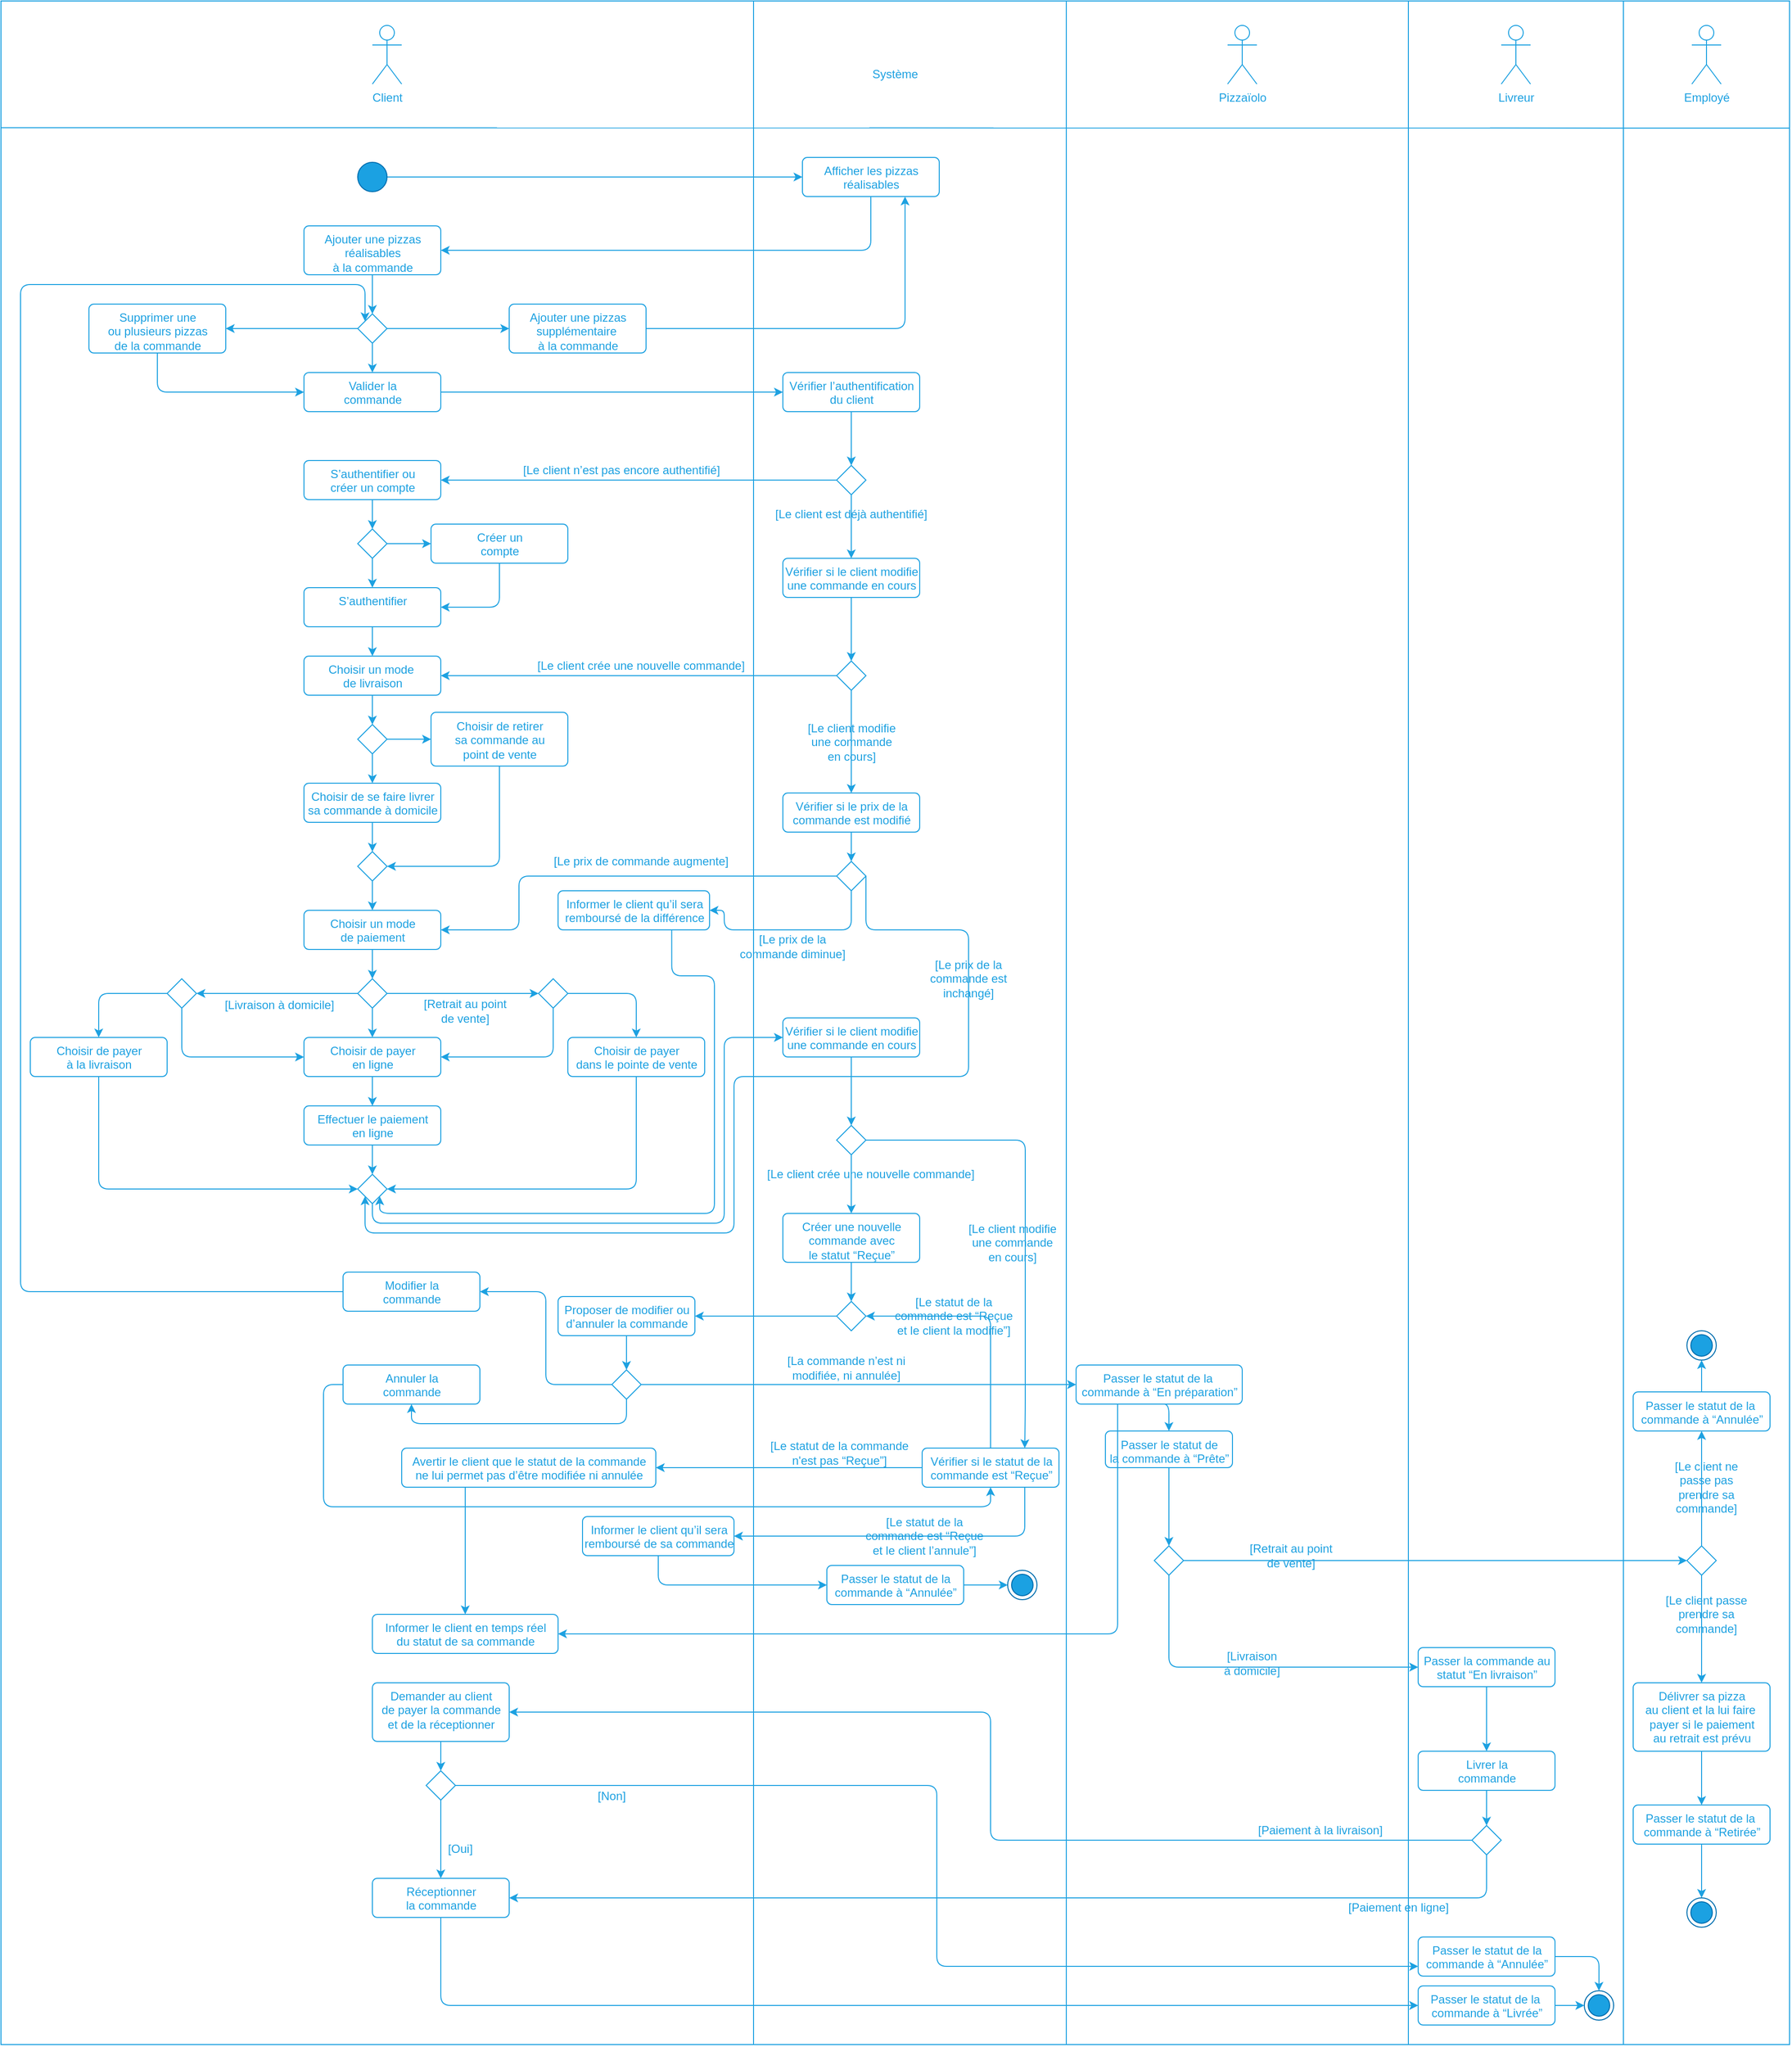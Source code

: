 <mxfile>
    <diagram id="ZDwU52DMAoR-JBrt6ogk" name="Page-1">
        <mxGraphModel dx="1755" dy="576" grid="1" gridSize="10" guides="1" tooltips="1" connect="1" arrows="1" fold="1" page="1" pageScale="1" pageWidth="827" pageHeight="1169" math="0" shadow="0">
            <root>
                <mxCell id="0"/>
                <mxCell id="99" value="Application" style="" parent="0"/>
                <mxCell id="344" value="" style="rounded=0;whiteSpace=wrap;html=1;fillColor=none;strokeColor=#1DA1E1;" parent="99" vertex="1">
                    <mxGeometry x="-250" y="30" width="1830" height="2090" as="geometry"/>
                </mxCell>
                <mxCell id="138" style="edgeStyle=orthogonalEdgeStyle;rounded=0;orthogonalLoop=1;jettySize=auto;html=1;exitX=1;exitY=0.5;exitDx=0;exitDy=0;entryX=0;entryY=0.5;entryDx=0;entryDy=0;strokeColor=#1DA1E1;" parent="99" source="100" target="102" edge="1">
                    <mxGeometry relative="1" as="geometry"/>
                </mxCell>
                <mxCell id="100" value="" style="ellipse;fillColor=#1ba1e2;strokeColor=#006EAF;fontColor=#ffffff;" parent="99" vertex="1">
                    <mxGeometry x="115" y="195" width="30" height="30" as="geometry"/>
                </mxCell>
                <mxCell id="137" style="edgeStyle=orthogonalEdgeStyle;rounded=1;orthogonalLoop=1;jettySize=auto;html=1;exitX=0.5;exitY=1;exitDx=0;exitDy=0;entryX=1;entryY=0.5;entryDx=0;entryDy=0;strokeColor=#1DA1E1;" parent="99" source="102" target="109" edge="1">
                    <mxGeometry relative="1" as="geometry"/>
                </mxCell>
                <mxCell id="102" value="&lt;font color=&quot;#1da1e1&quot;&gt;Afficher les pizzas &lt;br&gt;réalisables&lt;/font&gt;" style="html=1;align=center;verticalAlign=top;rounded=1;absoluteArcSize=1;arcSize=10;dashed=0;strokeColor=#1DA1E1;fillColor=none;" parent="99" vertex="1">
                    <mxGeometry x="570" y="190" width="140" height="40" as="geometry"/>
                </mxCell>
                <mxCell id="103" value="&lt;font color=&quot;#1da1e1&quot;&gt;Client&lt;/font&gt;" style="shape=umlActor;verticalLabelPosition=bottom;verticalAlign=top;html=1;strokeColor=#1DA1E1;fillColor=none;" parent="99" vertex="1">
                    <mxGeometry x="130" y="55" width="30" height="60" as="geometry"/>
                </mxCell>
                <mxCell id="104" value="" style="endArrow=none;html=1;strokeColor=#1DA1E1;" parent="99" edge="1">
                    <mxGeometry width="50" height="50" relative="1" as="geometry">
                        <mxPoint x="520" y="2120" as="sourcePoint"/>
                        <mxPoint x="520" y="30" as="targetPoint"/>
                    </mxGeometry>
                </mxCell>
                <mxCell id="107" value="&lt;font color=&quot;#1da1e1&quot;&gt;Système&lt;/font&gt;" style="text;html=1;strokeColor=none;fillColor=none;align=center;verticalAlign=middle;whiteSpace=wrap;rounded=0;" parent="99" vertex="1">
                    <mxGeometry x="620" y="95" width="90" height="20" as="geometry"/>
                </mxCell>
                <mxCell id="139" style="edgeStyle=orthogonalEdgeStyle;rounded=0;orthogonalLoop=1;jettySize=auto;html=1;exitX=0.5;exitY=1;exitDx=0;exitDy=0;entryX=0.5;entryY=0;entryDx=0;entryDy=0;strokeColor=#1DA1E1;" parent="99" source="109" target="142" edge="1">
                    <mxGeometry relative="1" as="geometry"/>
                </mxCell>
                <mxCell id="109" value="&lt;font color=&quot;#1da1e1&quot;&gt;Ajouter une pizzas &lt;br&gt;réalisables &lt;br&gt;à la commande&lt;/font&gt;" style="html=1;align=center;verticalAlign=top;rounded=1;absoluteArcSize=1;arcSize=10;dashed=0;strokeColor=#1DA1E1;fillColor=none;" parent="99" vertex="1">
                    <mxGeometry x="60" y="260" width="140" height="50" as="geometry"/>
                </mxCell>
                <mxCell id="225" style="edgeStyle=orthogonalEdgeStyle;rounded=1;orthogonalLoop=1;jettySize=auto;html=1;exitX=1;exitY=0.5;exitDx=0;exitDy=0;entryX=0;entryY=0.5;entryDx=0;entryDy=0;strokeColor=#1DA1E1;" parent="99" source="111" target="222" edge="1">
                    <mxGeometry relative="1" as="geometry"/>
                </mxCell>
                <mxCell id="111" value="&lt;font color=&quot;#1da1e1&quot;&gt;Valider la &lt;br&gt;commande&lt;/font&gt;" style="html=1;align=center;verticalAlign=top;rounded=1;absoluteArcSize=1;arcSize=10;dashed=0;strokeColor=#1DA1E1;fillColor=none;" parent="99" vertex="1">
                    <mxGeometry x="60" y="410" width="140" height="40" as="geometry"/>
                </mxCell>
                <mxCell id="153" style="edgeStyle=orthogonalEdgeStyle;rounded=0;orthogonalLoop=1;jettySize=auto;html=1;exitX=0.5;exitY=1;exitDx=0;exitDy=0;entryX=0.5;entryY=0;entryDx=0;entryDy=0;strokeColor=#1DA1E1;" parent="99" source="112" target="141" edge="1">
                    <mxGeometry relative="1" as="geometry"/>
                </mxCell>
                <mxCell id="112" value="&lt;font color=&quot;#1da1e1&quot;&gt;S’authentifier ou &lt;br&gt;créer un compte&lt;/font&gt;" style="html=1;align=center;verticalAlign=top;rounded=1;absoluteArcSize=1;arcSize=10;dashed=0;strokeColor=#1DA1E1;fillColor=none;" parent="99" vertex="1">
                    <mxGeometry x="60" y="500" width="140" height="40" as="geometry"/>
                </mxCell>
                <mxCell id="158" style="edgeStyle=orthogonalEdgeStyle;rounded=1;orthogonalLoop=1;jettySize=auto;html=1;exitX=0.5;exitY=1;exitDx=0;exitDy=0;entryX=0.5;entryY=0;entryDx=0;entryDy=0;strokeColor=#1DA1E1;" parent="99" source="113" target="114" edge="1">
                    <mxGeometry relative="1" as="geometry"/>
                </mxCell>
                <mxCell id="113" value="&lt;font color=&quot;#1da1e1&quot;&gt;S’authentifier&lt;/font&gt;" style="html=1;align=center;verticalAlign=top;rounded=1;absoluteArcSize=1;arcSize=10;dashed=0;strokeColor=#1DA1E1;fillColor=none;" parent="99" vertex="1">
                    <mxGeometry x="60" y="630" width="140" height="40" as="geometry"/>
                </mxCell>
                <mxCell id="160" style="edgeStyle=orthogonalEdgeStyle;rounded=1;orthogonalLoop=1;jettySize=auto;html=1;exitX=0.5;exitY=1;exitDx=0;exitDy=0;entryX=0.5;entryY=0;entryDx=0;entryDy=0;strokeColor=#1DA1E1;" parent="99" source="114" target="159" edge="1">
                    <mxGeometry relative="1" as="geometry"/>
                </mxCell>
                <mxCell id="114" value="&lt;font color=&quot;#1da1e1&quot;&gt;Choisir un mode&amp;nbsp;&lt;br&gt;de livraison&lt;/font&gt;" style="html=1;align=center;verticalAlign=top;rounded=1;absoluteArcSize=1;arcSize=10;dashed=0;strokeColor=#1DA1E1;fillColor=none;" parent="99" vertex="1">
                    <mxGeometry x="60" y="700" width="140" height="40" as="geometry"/>
                </mxCell>
                <mxCell id="165" style="edgeStyle=orthogonalEdgeStyle;rounded=1;orthogonalLoop=1;jettySize=auto;html=1;exitX=0.5;exitY=1;exitDx=0;exitDy=0;entryX=0.5;entryY=0;entryDx=0;entryDy=0;strokeColor=#1DA1E1;" parent="99" source="115" target="164" edge="1">
                    <mxGeometry relative="1" as="geometry"/>
                </mxCell>
                <mxCell id="115" value="&lt;font color=&quot;#1da1e1&quot;&gt;Choisir de se faire livrer &lt;br&gt;sa commande à domicile&lt;/font&gt;" style="html=1;align=center;verticalAlign=top;rounded=1;absoluteArcSize=1;arcSize=10;dashed=0;strokeColor=#1DA1E1;fillColor=none;" parent="99" vertex="1">
                    <mxGeometry x="60" y="830" width="140" height="40" as="geometry"/>
                </mxCell>
                <mxCell id="172" style="edgeStyle=orthogonalEdgeStyle;rounded=1;orthogonalLoop=1;jettySize=auto;html=1;exitX=0.5;exitY=1;exitDx=0;exitDy=0;entryX=0.5;entryY=0;entryDx=0;entryDy=0;strokeColor=#1DA1E1;" parent="99" source="116" target="171" edge="1">
                    <mxGeometry relative="1" as="geometry"/>
                </mxCell>
                <mxCell id="116" value="&lt;font color=&quot;#1da1e1&quot;&gt;Choisir un mode &lt;br&gt;de paiement&lt;/font&gt;" style="html=1;align=center;verticalAlign=top;rounded=1;absoluteArcSize=1;arcSize=10;dashed=0;strokeColor=#1DA1E1;fillColor=none;" parent="99" vertex="1">
                    <mxGeometry x="60" y="960" width="140" height="40" as="geometry"/>
                </mxCell>
                <mxCell id="168" style="edgeStyle=orthogonalEdgeStyle;rounded=1;orthogonalLoop=1;jettySize=auto;html=1;exitX=0.5;exitY=1;exitDx=0;exitDy=0;entryX=0.5;entryY=0;entryDx=0;entryDy=0;strokeColor=#1DA1E1;" parent="99" source="117" target="118" edge="1">
                    <mxGeometry relative="1" as="geometry"/>
                </mxCell>
                <mxCell id="117" value="&lt;font color=&quot;#1da1e1&quot;&gt;Choisir de payer&lt;br&gt;en ligne&lt;/font&gt;" style="html=1;align=center;verticalAlign=top;rounded=1;absoluteArcSize=1;arcSize=10;dashed=0;strokeColor=#1DA1E1;fillColor=none;" parent="99" vertex="1">
                    <mxGeometry x="60" y="1090" width="140" height="40" as="geometry"/>
                </mxCell>
                <mxCell id="176" style="edgeStyle=orthogonalEdgeStyle;rounded=1;orthogonalLoop=1;jettySize=auto;html=1;exitX=0.5;exitY=1;exitDx=0;exitDy=0;entryX=0.5;entryY=0;entryDx=0;entryDy=0;strokeColor=#1DA1E1;" parent="99" source="118" target="173" edge="1">
                    <mxGeometry relative="1" as="geometry"/>
                </mxCell>
                <mxCell id="118" value="&lt;font color=&quot;#1da1e1&quot;&gt;Effectuer le paiement&lt;br&gt;en ligne&lt;br&gt;&lt;/font&gt;" style="html=1;align=center;verticalAlign=top;rounded=1;absoluteArcSize=1;arcSize=10;dashed=0;strokeColor=#1DA1E1;fillColor=none;" parent="99" vertex="1">
                    <mxGeometry x="60" y="1160" width="140" height="40" as="geometry"/>
                </mxCell>
                <mxCell id="121" value="" style="endArrow=none;html=1;strokeColor=#1DA1E1;exitX=0;exitY=0.062;exitDx=0;exitDy=0;exitPerimeter=0;" parent="99" source="344" edge="1">
                    <mxGeometry width="50" height="50" relative="1" as="geometry">
                        <mxPoint x="10" y="160" as="sourcePoint"/>
                        <mxPoint x="1580" y="160" as="targetPoint"/>
                    </mxGeometry>
                </mxCell>
                <mxCell id="122" value="" style="endArrow=none;html=1;strokeColor=#1DA1E1;" parent="99" edge="1">
                    <mxGeometry width="50" height="50" relative="1" as="geometry">
                        <mxPoint x="840" y="2120" as="sourcePoint"/>
                        <mxPoint x="840" y="30" as="targetPoint"/>
                    </mxGeometry>
                </mxCell>
                <mxCell id="123" value="&lt;font color=&quot;#1da1e1&quot;&gt;Pizzaïolo&lt;/font&gt;" style="shape=umlActor;verticalLabelPosition=bottom;verticalAlign=top;html=1;strokeColor=#1DA1E1;fillColor=none;" parent="99" vertex="1">
                    <mxGeometry x="1005" y="55" width="30" height="60" as="geometry"/>
                </mxCell>
                <mxCell id="124" value="" style="endArrow=none;html=1;strokeColor=#1DA1E1;" parent="99" edge="1">
                    <mxGeometry width="50" height="50" relative="1" as="geometry">
                        <mxPoint x="1190" y="2120" as="sourcePoint"/>
                        <mxPoint x="1190" y="30" as="targetPoint"/>
                    </mxGeometry>
                </mxCell>
                <mxCell id="125" value="&lt;font color=&quot;#1da1e1&quot;&gt;Livreur&lt;/font&gt;" style="shape=umlActor;verticalLabelPosition=bottom;verticalAlign=top;html=1;strokeColor=#1DA1E1;fillColor=none;" parent="99" vertex="1">
                    <mxGeometry x="1285" y="55" width="30" height="60" as="geometry"/>
                </mxCell>
                <mxCell id="243" style="edgeStyle=orthogonalEdgeStyle;rounded=1;orthogonalLoop=1;jettySize=auto;html=1;exitX=0.5;exitY=1;exitDx=0;exitDy=0;entryX=0;entryY=0.5;entryDx=0;entryDy=0;strokeColor=#1DA1E1;" parent="99" source="250" target="132" edge="1">
                    <mxGeometry relative="1" as="geometry">
                        <mxPoint x="935" y="1744" as="targetPoint"/>
                    </mxGeometry>
                </mxCell>
                <mxCell id="313" style="edgeStyle=orthogonalEdgeStyle;rounded=1;orthogonalLoop=1;jettySize=auto;html=1;exitX=0.25;exitY=1;exitDx=0;exitDy=0;strokeColor=#1DA1E1;" parent="99" source="130" target="311" edge="1">
                    <mxGeometry relative="1" as="geometry">
                        <Array as="points">
                            <mxPoint x="893" y="1700"/>
                        </Array>
                    </mxGeometry>
                </mxCell>
                <mxCell id="130" value="&lt;span style=&quot;color: rgb(29 , 161 , 225)&quot;&gt;Passer le statut de la&amp;nbsp;&lt;/span&gt;&lt;br style=&quot;color: rgb(29 , 161 , 225)&quot;&gt;&lt;span style=&quot;color: rgb(29 , 161 , 225)&quot;&gt;commande à&lt;/span&gt;&lt;font color=&quot;#1da1e1&quot;&gt;&amp;nbsp;“En préparation”&lt;br&gt;&lt;/font&gt;" style="html=1;align=center;verticalAlign=top;rounded=1;absoluteArcSize=1;arcSize=10;dashed=0;strokeColor=#1DA1E1;fillColor=none;" parent="99" vertex="1">
                    <mxGeometry x="850" y="1425" width="170" height="40" as="geometry"/>
                </mxCell>
                <mxCell id="245" style="edgeStyle=orthogonalEdgeStyle;rounded=1;orthogonalLoop=1;jettySize=auto;html=1;exitX=0.5;exitY=1;exitDx=0;exitDy=0;entryX=0.5;entryY=0;entryDx=0;entryDy=0;strokeColor=#1DA1E1;" parent="99" source="132" target="133" edge="1">
                    <mxGeometry relative="1" as="geometry"/>
                </mxCell>
                <mxCell id="132" value="&lt;font color=&quot;#1da1e1&quot;&gt;Passer la commande au &lt;br&gt;statut “En livraison”&lt;br&gt;&lt;/font&gt;" style="html=1;align=center;verticalAlign=top;rounded=1;absoluteArcSize=1;arcSize=10;dashed=0;strokeColor=#1DA1E1;fillColor=none;" parent="99" vertex="1">
                    <mxGeometry x="1200" y="1714" width="140" height="40" as="geometry"/>
                </mxCell>
                <mxCell id="133" value="&lt;font color=&quot;#1da1e1&quot;&gt;Livrer la &lt;br&gt;commande&lt;br&gt;&lt;/font&gt;" style="html=1;align=center;verticalAlign=top;rounded=1;absoluteArcSize=1;arcSize=10;dashed=0;strokeColor=#1DA1E1;fillColor=none;" parent="99" vertex="1">
                    <mxGeometry x="1200" y="1820" width="140" height="40" as="geometry"/>
                </mxCell>
                <mxCell id="335" style="edgeStyle=orthogonalEdgeStyle;rounded=1;orthogonalLoop=1;jettySize=auto;html=1;exitX=1;exitY=0.5;exitDx=0;exitDy=0;strokeColor=#1DA1E1;entryX=0;entryY=0.5;entryDx=0;entryDy=0;" parent="99" source="134" target="333" edge="1">
                    <mxGeometry relative="1" as="geometry"/>
                </mxCell>
                <mxCell id="134" value="&lt;span style=&quot;color: rgb(29 , 161 , 225)&quot;&gt;Passer le statut de la&amp;nbsp;&lt;/span&gt;&lt;br style=&quot;color: rgb(29 , 161 , 225)&quot;&gt;&lt;span style=&quot;color: rgb(29 , 161 , 225)&quot;&gt;commande à&amp;nbsp;&lt;/span&gt;&lt;font color=&quot;#1da1e1&quot;&gt;“Livrée”&lt;br&gt;&lt;/font&gt;" style="html=1;align=center;verticalAlign=top;rounded=1;absoluteArcSize=1;arcSize=10;dashed=0;strokeColor=#1DA1E1;fillColor=none;" parent="99" vertex="1">
                    <mxGeometry x="1200" y="2060" width="140" height="40" as="geometry"/>
                </mxCell>
                <mxCell id="201" style="edgeStyle=orthogonalEdgeStyle;rounded=1;orthogonalLoop=1;jettySize=auto;html=1;exitX=0.5;exitY=1;exitDx=0;exitDy=0;entryX=0.5;entryY=0;entryDx=0;entryDy=0;strokeColor=#1DA1E1;" parent="99" source="135" target="200" edge="1">
                    <mxGeometry relative="1" as="geometry"/>
                </mxCell>
                <mxCell id="135" value="&lt;span style=&quot;color: rgb(29 , 161 , 225)&quot;&gt;Créer une nouvelle &lt;br&gt;commande&amp;nbsp;&lt;/span&gt;&lt;span style=&quot;color: rgb(29 , 161 , 225)&quot;&gt;avec &lt;br&gt;le statut “Reçue”&lt;/span&gt;&lt;font color=&quot;#1da1e1&quot;&gt;&lt;br&gt;&lt;/font&gt;" style="html=1;align=center;verticalAlign=top;rounded=1;absoluteArcSize=1;arcSize=10;dashed=0;strokeColor=#1DA1E1;fillColor=none;" parent="99" vertex="1">
                    <mxGeometry x="550" y="1270" width="140" height="50" as="geometry"/>
                </mxCell>
                <mxCell id="154" style="edgeStyle=orthogonalEdgeStyle;rounded=0;orthogonalLoop=1;jettySize=auto;html=1;exitX=0.5;exitY=1;exitDx=0;exitDy=0;entryX=0.5;entryY=0;entryDx=0;entryDy=0;strokeColor=#1DA1E1;" parent="99" source="141" target="113" edge="1">
                    <mxGeometry relative="1" as="geometry"/>
                </mxCell>
                <mxCell id="155" style="edgeStyle=orthogonalEdgeStyle;rounded=0;orthogonalLoop=1;jettySize=auto;html=1;exitX=1;exitY=0.5;exitDx=0;exitDy=0;strokeColor=#1DA1E1;entryX=0;entryY=0.5;entryDx=0;entryDy=0;" parent="99" source="141" target="156" edge="1">
                    <mxGeometry relative="1" as="geometry">
                        <mxPoint x="180" y="585" as="targetPoint"/>
                    </mxGeometry>
                </mxCell>
                <mxCell id="141" value="" style="rhombus;strokeColor=#1DA1E1;fillColor=none;" parent="99" vertex="1">
                    <mxGeometry x="115" y="570" width="30" height="30" as="geometry"/>
                </mxCell>
                <mxCell id="144" style="edgeStyle=orthogonalEdgeStyle;rounded=0;orthogonalLoop=1;jettySize=auto;html=1;exitX=0.5;exitY=1;exitDx=0;exitDy=0;entryX=0.5;entryY=0;entryDx=0;entryDy=0;strokeColor=#1DA1E1;" parent="99" source="142" target="111" edge="1">
                    <mxGeometry relative="1" as="geometry"/>
                </mxCell>
                <mxCell id="145" style="edgeStyle=orthogonalEdgeStyle;rounded=1;orthogonalLoop=1;jettySize=auto;html=1;exitX=1;exitY=0.5;exitDx=0;exitDy=0;entryX=0.75;entryY=1;entryDx=0;entryDy=0;strokeColor=#1DA1E1;" parent="99" source="151" target="102" edge="1">
                    <mxGeometry relative="1" as="geometry"/>
                </mxCell>
                <mxCell id="219" style="edgeStyle=orthogonalEdgeStyle;rounded=1;orthogonalLoop=1;jettySize=auto;html=1;exitX=0;exitY=0.5;exitDx=0;exitDy=0;entryX=1;entryY=0.5;entryDx=0;entryDy=0;strokeColor=#1DA1E1;" parent="99" source="142" target="218" edge="1">
                    <mxGeometry relative="1" as="geometry"/>
                </mxCell>
                <mxCell id="142" value="" style="rhombus;strokeColor=#1DA1E1;fillColor=none;" parent="99" vertex="1">
                    <mxGeometry x="115" y="350" width="30" height="30" as="geometry"/>
                </mxCell>
                <mxCell id="151" value="&lt;font color=&quot;#1da1e1&quot;&gt;Ajouter une pizzas &lt;br&gt;supplémentaire&amp;nbsp;&lt;br&gt;à la commande&lt;/font&gt;" style="html=1;align=center;verticalAlign=top;rounded=1;absoluteArcSize=1;arcSize=10;dashed=0;strokeColor=#1DA1E1;fillColor=none;" parent="99" vertex="1">
                    <mxGeometry x="270" y="340" width="140" height="50" as="geometry"/>
                </mxCell>
                <mxCell id="152" style="edgeStyle=orthogonalEdgeStyle;rounded=0;orthogonalLoop=1;jettySize=auto;html=1;exitX=1;exitY=0.5;exitDx=0;exitDy=0;entryX=0;entryY=0.5;entryDx=0;entryDy=0;strokeColor=#1DA1E1;" parent="99" source="142" target="151" edge="1">
                    <mxGeometry relative="1" as="geometry">
                        <mxPoint x="145" y="365" as="sourcePoint"/>
                        <mxPoint x="465" y="230" as="targetPoint"/>
                    </mxGeometry>
                </mxCell>
                <mxCell id="157" style="edgeStyle=orthogonalEdgeStyle;rounded=1;orthogonalLoop=1;jettySize=auto;html=1;exitX=0.5;exitY=1;exitDx=0;exitDy=0;entryX=1;entryY=0.5;entryDx=0;entryDy=0;strokeColor=#1DA1E1;" parent="99" source="156" target="113" edge="1">
                    <mxGeometry relative="1" as="geometry"/>
                </mxCell>
                <mxCell id="156" value="&lt;font color=&quot;#1da1e1&quot;&gt;Créer un &lt;br&gt;compte&lt;/font&gt;" style="html=1;align=center;verticalAlign=top;rounded=1;absoluteArcSize=1;arcSize=10;dashed=0;strokeColor=#1DA1E1;fillColor=none;" parent="99" vertex="1">
                    <mxGeometry x="190" y="565" width="140" height="40" as="geometry"/>
                </mxCell>
                <mxCell id="161" style="edgeStyle=orthogonalEdgeStyle;rounded=1;orthogonalLoop=1;jettySize=auto;html=1;exitX=0.5;exitY=1;exitDx=0;exitDy=0;entryX=0.5;entryY=0;entryDx=0;entryDy=0;strokeColor=#1DA1E1;" parent="99" source="159" target="115" edge="1">
                    <mxGeometry relative="1" as="geometry"/>
                </mxCell>
                <mxCell id="163" style="edgeStyle=orthogonalEdgeStyle;rounded=1;orthogonalLoop=1;jettySize=auto;html=1;exitX=1;exitY=0.5;exitDx=0;exitDy=0;entryX=0;entryY=0.5;entryDx=0;entryDy=0;strokeColor=#1DA1E1;" parent="99" source="159" target="162" edge="1">
                    <mxGeometry relative="1" as="geometry"/>
                </mxCell>
                <mxCell id="159" value="" style="rhombus;strokeColor=#1DA1E1;fillColor=none;" parent="99" vertex="1">
                    <mxGeometry x="115" y="770" width="30" height="30" as="geometry"/>
                </mxCell>
                <mxCell id="166" style="edgeStyle=orthogonalEdgeStyle;rounded=1;orthogonalLoop=1;jettySize=auto;html=1;exitX=0.5;exitY=1;exitDx=0;exitDy=0;entryX=1;entryY=0.5;entryDx=0;entryDy=0;strokeColor=#1DA1E1;" parent="99" source="162" target="164" edge="1">
                    <mxGeometry relative="1" as="geometry"/>
                </mxCell>
                <mxCell id="162" value="&lt;font color=&quot;#1da1e1&quot;&gt;Choisir de retirer &lt;br&gt;sa commande au &lt;br&gt;point de vente&lt;/font&gt;" style="html=1;align=center;verticalAlign=top;rounded=1;absoluteArcSize=1;arcSize=10;dashed=0;strokeColor=#1DA1E1;fillColor=none;" parent="99" vertex="1">
                    <mxGeometry x="190" y="757.5" width="140" height="55" as="geometry"/>
                </mxCell>
                <mxCell id="167" style="edgeStyle=orthogonalEdgeStyle;rounded=1;orthogonalLoop=1;jettySize=auto;html=1;exitX=0.5;exitY=1;exitDx=0;exitDy=0;entryX=0.5;entryY=0;entryDx=0;entryDy=0;strokeColor=#1DA1E1;" parent="99" source="164" target="116" edge="1">
                    <mxGeometry relative="1" as="geometry"/>
                </mxCell>
                <mxCell id="164" value="" style="rhombus;strokeColor=#1DA1E1;fillColor=none;" parent="99" vertex="1">
                    <mxGeometry x="115" y="900" width="30" height="30" as="geometry"/>
                </mxCell>
                <mxCell id="194" style="edgeStyle=orthogonalEdgeStyle;rounded=1;orthogonalLoop=1;jettySize=auto;html=1;exitX=0.5;exitY=1;exitDx=0;exitDy=0;entryX=0;entryY=0.5;entryDx=0;entryDy=0;strokeColor=#1DA1E1;" parent="99" source="169" target="173" edge="1">
                    <mxGeometry relative="1" as="geometry"/>
                </mxCell>
                <mxCell id="169" value="&lt;font color=&quot;#1da1e1&quot;&gt;Choisir de payer &lt;br&gt;à la livraison&lt;/font&gt;" style="html=1;align=center;verticalAlign=top;rounded=1;absoluteArcSize=1;arcSize=10;dashed=0;strokeColor=#1DA1E1;fillColor=none;" parent="99" vertex="1">
                    <mxGeometry x="-220" y="1090" width="140" height="40" as="geometry"/>
                </mxCell>
                <mxCell id="195" style="edgeStyle=orthogonalEdgeStyle;rounded=1;orthogonalLoop=1;jettySize=auto;html=1;exitX=0.5;exitY=1;exitDx=0;exitDy=0;entryX=1;entryY=0.5;entryDx=0;entryDy=0;strokeColor=#1DA1E1;" parent="99" source="170" target="173" edge="1">
                    <mxGeometry relative="1" as="geometry"/>
                </mxCell>
                <mxCell id="170" value="&lt;font color=&quot;#1da1e1&quot;&gt;Choisir de payer &lt;br&gt;dans le pointe de vente&lt;/font&gt;" style="html=1;align=center;verticalAlign=top;rounded=1;absoluteArcSize=1;arcSize=10;dashed=0;strokeColor=#1DA1E1;fillColor=none;" parent="99" vertex="1">
                    <mxGeometry x="330" y="1090" width="140" height="40" as="geometry"/>
                </mxCell>
                <mxCell id="181" style="edgeStyle=orthogonalEdgeStyle;rounded=1;orthogonalLoop=1;jettySize=auto;html=1;exitX=1;exitY=0.5;exitDx=0;exitDy=0;entryX=0;entryY=0.5;entryDx=0;entryDy=0;strokeColor=#1DA1E1;" parent="99" source="171" target="180" edge="1">
                    <mxGeometry relative="1" as="geometry"/>
                </mxCell>
                <mxCell id="187" style="edgeStyle=orthogonalEdgeStyle;rounded=1;orthogonalLoop=1;jettySize=auto;html=1;exitX=0.5;exitY=1;exitDx=0;exitDy=0;entryX=0.5;entryY=0;entryDx=0;entryDy=0;strokeColor=#1DA1E1;" parent="99" source="171" target="117" edge="1">
                    <mxGeometry relative="1" as="geometry"/>
                </mxCell>
                <mxCell id="190" style="edgeStyle=orthogonalEdgeStyle;rounded=1;orthogonalLoop=1;jettySize=auto;html=1;exitX=0;exitY=0.5;exitDx=0;exitDy=0;entryX=1;entryY=0.5;entryDx=0;entryDy=0;strokeColor=#1DA1E1;" parent="99" source="171" target="189" edge="1">
                    <mxGeometry relative="1" as="geometry"/>
                </mxCell>
                <mxCell id="171" value="" style="rhombus;strokeColor=#1DA1E1;fillColor=none;" parent="99" vertex="1">
                    <mxGeometry x="115" y="1030" width="30" height="30" as="geometry"/>
                </mxCell>
                <mxCell id="199" style="edgeStyle=orthogonalEdgeStyle;rounded=1;orthogonalLoop=1;jettySize=auto;html=1;exitX=0.5;exitY=1;exitDx=0;exitDy=0;entryX=0;entryY=0.5;entryDx=0;entryDy=0;strokeColor=#1DA1E1;" parent="99" source="173" target="266" edge="1">
                    <mxGeometry relative="1" as="geometry">
                        <Array as="points">
                            <mxPoint x="130" y="1280"/>
                            <mxPoint x="490" y="1280"/>
                            <mxPoint x="490" y="1090"/>
                        </Array>
                    </mxGeometry>
                </mxCell>
                <mxCell id="173" value="" style="rhombus;strokeColor=#1DA1E1;fillColor=none;" parent="99" vertex="1">
                    <mxGeometry x="115" y="1230" width="30" height="30" as="geometry"/>
                </mxCell>
                <mxCell id="179" value="&lt;font color=&quot;#1da1e1&quot;&gt;[Retrait au point &lt;br&gt;de vente]&lt;/font&gt;" style="text;html=1;strokeColor=none;fillColor=none;align=center;verticalAlign=middle;whiteSpace=wrap;rounded=0;" parent="99" vertex="1">
                    <mxGeometry x="150" y="1033" width="150" height="60" as="geometry"/>
                </mxCell>
                <mxCell id="185" style="edgeStyle=orthogonalEdgeStyle;rounded=1;orthogonalLoop=1;jettySize=auto;html=1;exitX=1;exitY=0.5;exitDx=0;exitDy=0;entryX=0.5;entryY=0;entryDx=0;entryDy=0;strokeColor=#1DA1E1;" parent="99" source="180" target="170" edge="1">
                    <mxGeometry relative="1" as="geometry"/>
                </mxCell>
                <mxCell id="186" style="edgeStyle=orthogonalEdgeStyle;rounded=1;orthogonalLoop=1;jettySize=auto;html=1;exitX=0.5;exitY=1;exitDx=0;exitDy=0;entryX=1;entryY=0.5;entryDx=0;entryDy=0;strokeColor=#1DA1E1;" parent="99" source="180" target="117" edge="1">
                    <mxGeometry relative="1" as="geometry"/>
                </mxCell>
                <mxCell id="180" value="" style="rhombus;strokeColor=#1DA1E1;fillColor=none;" parent="99" vertex="1">
                    <mxGeometry x="300" y="1030" width="30" height="30" as="geometry"/>
                </mxCell>
                <mxCell id="191" style="edgeStyle=orthogonalEdgeStyle;rounded=1;orthogonalLoop=1;jettySize=auto;html=1;exitX=0;exitY=0.5;exitDx=0;exitDy=0;entryX=0.5;entryY=0;entryDx=0;entryDy=0;strokeColor=#1DA1E1;" parent="99" source="189" target="169" edge="1">
                    <mxGeometry relative="1" as="geometry"/>
                </mxCell>
                <mxCell id="192" style="edgeStyle=orthogonalEdgeStyle;rounded=1;orthogonalLoop=1;jettySize=auto;html=1;exitX=0.5;exitY=1;exitDx=0;exitDy=0;entryX=0;entryY=0.5;entryDx=0;entryDy=0;strokeColor=#1DA1E1;" parent="99" source="189" target="117" edge="1">
                    <mxGeometry relative="1" as="geometry"/>
                </mxCell>
                <mxCell id="189" value="" style="rhombus;strokeColor=#1DA1E1;fillColor=none;" parent="99" vertex="1">
                    <mxGeometry x="-80" y="1030" width="30" height="30" as="geometry"/>
                </mxCell>
                <mxCell id="197" value="&lt;font color=&quot;#1da1e1&quot;&gt;[Livraison à domicile]&lt;/font&gt;" style="text;html=1;strokeColor=none;fillColor=none;align=center;verticalAlign=middle;whiteSpace=wrap;rounded=0;" parent="99" vertex="1">
                    <mxGeometry x="-40" y="1027" width="150" height="60" as="geometry"/>
                </mxCell>
                <mxCell id="207" style="edgeStyle=orthogonalEdgeStyle;rounded=1;orthogonalLoop=1;jettySize=auto;html=1;exitX=0;exitY=0.5;exitDx=0;exitDy=0;entryX=1;entryY=0.5;entryDx=0;entryDy=0;strokeColor=#1DA1E1;" parent="99" source="200" target="241" edge="1">
                    <mxGeometry relative="1" as="geometry">
                        <mxPoint x="460" y="1375" as="targetPoint"/>
                    </mxGeometry>
                </mxCell>
                <mxCell id="200" value="" style="rhombus;strokeColor=#1DA1E1;fillColor=none;" parent="99" vertex="1">
                    <mxGeometry x="605" y="1360" width="30" height="30" as="geometry"/>
                </mxCell>
                <mxCell id="242" style="edgeStyle=orthogonalEdgeStyle;rounded=1;orthogonalLoop=1;jettySize=auto;html=1;exitX=1;exitY=0.5;exitDx=0;exitDy=0;entryX=0;entryY=0.5;entryDx=0;entryDy=0;strokeColor=#1DA1E1;" parent="99" source="211" target="130" edge="1">
                    <mxGeometry relative="1" as="geometry">
                        <mxPoint x="635" y="1445" as="sourcePoint"/>
                    </mxGeometry>
                </mxCell>
                <mxCell id="212" style="edgeStyle=orthogonalEdgeStyle;rounded=1;orthogonalLoop=1;jettySize=auto;html=1;exitX=0.5;exitY=1;exitDx=0;exitDy=0;entryX=0.5;entryY=0;entryDx=0;entryDy=0;strokeColor=#1DA1E1;" parent="99" source="241" target="211" edge="1">
                    <mxGeometry relative="1" as="geometry">
                        <mxPoint x="390" y="1410" as="sourcePoint"/>
                    </mxGeometry>
                </mxCell>
                <mxCell id="231" style="edgeStyle=orthogonalEdgeStyle;rounded=1;orthogonalLoop=1;jettySize=auto;html=1;exitX=0;exitY=0.5;exitDx=0;exitDy=0;entryX=1;entryY=0.5;entryDx=0;entryDy=0;strokeColor=#1DA1E1;" parent="99" source="211" target="216" edge="1">
                    <mxGeometry relative="1" as="geometry"/>
                </mxCell>
                <mxCell id="232" style="edgeStyle=orthogonalEdgeStyle;rounded=1;orthogonalLoop=1;jettySize=auto;html=1;exitX=0.5;exitY=1;exitDx=0;exitDy=0;entryX=0.5;entryY=1;entryDx=0;entryDy=0;strokeColor=#1DA1E1;" parent="99" source="211" target="217" edge="1">
                    <mxGeometry relative="1" as="geometry"/>
                </mxCell>
                <mxCell id="211" value="" style="rhombus;strokeColor=#1DA1E1;fillColor=none;" parent="99" vertex="1">
                    <mxGeometry x="375" y="1430" width="30" height="30" as="geometry"/>
                </mxCell>
                <mxCell id="233" style="edgeStyle=orthogonalEdgeStyle;rounded=1;orthogonalLoop=1;jettySize=auto;html=1;exitX=0;exitY=0.5;exitDx=0;exitDy=0;entryX=0;entryY=0;entryDx=0;entryDy=0;strokeColor=#1DA1E1;" parent="99" source="216" target="142" edge="1">
                    <mxGeometry relative="1" as="geometry">
                        <Array as="points">
                            <mxPoint x="-230" y="1350"/>
                            <mxPoint x="-230" y="320"/>
                            <mxPoint x="123" y="320"/>
                        </Array>
                    </mxGeometry>
                </mxCell>
                <mxCell id="216" value="&lt;font color=&quot;#1da1e1&quot;&gt;Modifier la&lt;br&gt;commande&lt;br&gt;&lt;/font&gt;" style="html=1;align=center;verticalAlign=top;rounded=1;absoluteArcSize=1;arcSize=10;dashed=0;strokeColor=#1DA1E1;fillColor=none;" parent="99" vertex="1">
                    <mxGeometry x="100" y="1330" width="140" height="40" as="geometry"/>
                </mxCell>
                <mxCell id="298" style="edgeStyle=orthogonalEdgeStyle;rounded=1;orthogonalLoop=1;jettySize=auto;html=1;exitX=0;exitY=0.5;exitDx=0;exitDy=0;entryX=0.5;entryY=1;entryDx=0;entryDy=0;strokeColor=#1DA1E1;" parent="99" source="217" target="276" edge="1">
                    <mxGeometry relative="1" as="geometry"/>
                </mxCell>
                <mxCell id="217" value="&lt;font color=&quot;#1da1e1&quot;&gt;Annuler la&lt;br&gt;commande&lt;br&gt;&lt;/font&gt;" style="html=1;align=center;verticalAlign=top;rounded=1;absoluteArcSize=1;arcSize=10;dashed=0;strokeColor=#1DA1E1;fillColor=none;" parent="99" vertex="1">
                    <mxGeometry x="100" y="1425" width="140" height="40" as="geometry"/>
                </mxCell>
                <mxCell id="220" style="edgeStyle=orthogonalEdgeStyle;rounded=1;orthogonalLoop=1;jettySize=auto;html=1;exitX=0.5;exitY=1;exitDx=0;exitDy=0;entryX=0;entryY=0.5;entryDx=0;entryDy=0;strokeColor=#1DA1E1;" parent="99" source="218" target="111" edge="1">
                    <mxGeometry relative="1" as="geometry"/>
                </mxCell>
                <mxCell id="218" value="&lt;font color=&quot;#1da1e1&quot;&gt;Supprimer une&lt;br&gt;ou plusieurs pizzas&lt;br&gt;de la commande&lt;/font&gt;" style="html=1;align=center;verticalAlign=top;rounded=1;absoluteArcSize=1;arcSize=10;dashed=0;strokeColor=#1DA1E1;fillColor=none;" parent="99" vertex="1">
                    <mxGeometry x="-160" y="340" width="140" height="50" as="geometry"/>
                </mxCell>
                <mxCell id="224" style="edgeStyle=orthogonalEdgeStyle;rounded=1;orthogonalLoop=1;jettySize=auto;html=1;exitX=0.5;exitY=1;exitDx=0;exitDy=0;entryX=0.5;entryY=0;entryDx=0;entryDy=0;strokeColor=#1DA1E1;" parent="99" source="222" target="223" edge="1">
                    <mxGeometry relative="1" as="geometry"/>
                </mxCell>
                <mxCell id="222" value="&lt;font color=&quot;#1da1e1&quot;&gt;Vérifier l’authentification&lt;br&gt;du client&lt;/font&gt;" style="html=1;align=center;verticalAlign=top;rounded=1;absoluteArcSize=1;arcSize=10;dashed=0;strokeColor=#1DA1E1;fillColor=none;" parent="99" vertex="1">
                    <mxGeometry x="550" y="410" width="140" height="40" as="geometry"/>
                </mxCell>
                <mxCell id="226" style="edgeStyle=orthogonalEdgeStyle;rounded=1;orthogonalLoop=1;jettySize=auto;html=1;exitX=0;exitY=0.5;exitDx=0;exitDy=0;entryX=1;entryY=0.5;entryDx=0;entryDy=0;strokeColor=#1DA1E1;" parent="99" source="223" target="112" edge="1">
                    <mxGeometry relative="1" as="geometry"/>
                </mxCell>
                <mxCell id="227" style="edgeStyle=orthogonalEdgeStyle;rounded=1;orthogonalLoop=1;jettySize=auto;html=1;exitX=0;exitY=0.5;exitDx=0;exitDy=0;entryX=1;entryY=0.5;entryDx=0;entryDy=0;strokeColor=#1DA1E1;" parent="99" source="234" target="114" edge="1">
                    <mxGeometry relative="1" as="geometry"/>
                </mxCell>
                <mxCell id="223" value="" style="rhombus;strokeColor=#1DA1E1;fillColor=none;" parent="99" vertex="1">
                    <mxGeometry x="605" y="505" width="30" height="30" as="geometry"/>
                </mxCell>
                <mxCell id="228" value="&lt;font color=&quot;#1da1e1&quot;&gt;[Le client n’est pas encore authentifié]&lt;/font&gt;" style="text;html=1;strokeColor=none;fillColor=none;align=center;verticalAlign=middle;whiteSpace=wrap;rounded=0;" parent="99" vertex="1">
                    <mxGeometry x="270" y="480" width="230" height="60" as="geometry"/>
                </mxCell>
                <mxCell id="229" value="&lt;font color=&quot;#1da1e1&quot;&gt;[Le client est déjà authentifié]&lt;/font&gt;" style="text;html=1;strokeColor=none;fillColor=none;align=center;verticalAlign=middle;whiteSpace=wrap;rounded=0;" parent="99" vertex="1">
                    <mxGeometry x="505" y="525" width="230" height="60" as="geometry"/>
                </mxCell>
                <mxCell id="257" style="edgeStyle=orthogonalEdgeStyle;rounded=1;orthogonalLoop=1;jettySize=auto;html=1;exitX=0.5;exitY=1;exitDx=0;exitDy=0;entryX=0.5;entryY=0;entryDx=0;entryDy=0;strokeColor=#1DA1E1;" parent="99" source="234" target="256" edge="1">
                    <mxGeometry relative="1" as="geometry"/>
                </mxCell>
                <mxCell id="234" value="" style="rhombus;strokeColor=#1DA1E1;fillColor=none;" parent="99" vertex="1">
                    <mxGeometry x="605" y="705" width="30" height="30" as="geometry"/>
                </mxCell>
                <mxCell id="235" style="edgeStyle=orthogonalEdgeStyle;rounded=1;orthogonalLoop=1;jettySize=auto;html=1;exitX=0.5;exitY=1;exitDx=0;exitDy=0;entryX=0.5;entryY=0;entryDx=0;entryDy=0;strokeColor=#1DA1E1;" parent="99" source="237" target="234" edge="1">
                    <mxGeometry relative="1" as="geometry">
                        <mxPoint x="620" y="535" as="sourcePoint"/>
                        <mxPoint x="200" y="720" as="targetPoint"/>
                    </mxGeometry>
                </mxCell>
                <mxCell id="237" value="&lt;font color=&quot;#1da1e1&quot;&gt;Vérifier si le client modifie&lt;br&gt;une commande en cours&lt;br&gt;&lt;/font&gt;" style="html=1;align=center;verticalAlign=top;rounded=1;absoluteArcSize=1;arcSize=10;dashed=0;strokeColor=#1DA1E1;fillColor=none;" parent="99" vertex="1">
                    <mxGeometry x="550" y="600" width="140" height="40" as="geometry"/>
                </mxCell>
                <mxCell id="238" style="edgeStyle=orthogonalEdgeStyle;rounded=1;orthogonalLoop=1;jettySize=auto;html=1;exitX=0.5;exitY=1;exitDx=0;exitDy=0;entryX=0.5;entryY=0;entryDx=0;entryDy=0;strokeColor=#1DA1E1;" parent="99" source="223" target="237" edge="1">
                    <mxGeometry relative="1" as="geometry">
                        <mxPoint x="620" y="535" as="sourcePoint"/>
                        <mxPoint x="620" y="650" as="targetPoint"/>
                    </mxGeometry>
                </mxCell>
                <mxCell id="239" value="&lt;font color=&quot;#1da1e1&quot;&gt;[Le client crée une nouvelle commande]&lt;/font&gt;" style="text;html=1;strokeColor=none;fillColor=none;align=center;verticalAlign=middle;whiteSpace=wrap;rounded=0;" parent="99" vertex="1">
                    <mxGeometry x="290" y="680" width="230" height="60" as="geometry"/>
                </mxCell>
                <mxCell id="241" value="&lt;span style=&quot;color: rgb(29 , 161 , 225)&quot;&gt;Proposer de modifier&amp;nbsp;&lt;/span&gt;&lt;span style=&quot;color: rgb(29 , 161 , 225)&quot;&gt;ou &lt;br&gt;d’annuler la commande&lt;/span&gt;&lt;font color=&quot;#1da1e1&quot;&gt;&lt;br&gt;&lt;/font&gt;" style="html=1;align=center;verticalAlign=top;rounded=1;absoluteArcSize=1;arcSize=10;dashed=0;strokeColor=#1DA1E1;fillColor=none;" parent="99" vertex="1">
                    <mxGeometry x="320" y="1355" width="140" height="40" as="geometry"/>
                </mxCell>
                <mxCell id="247" value="&lt;font color=&quot;#1da1e1&quot;&gt;Employé&lt;br&gt;&lt;/font&gt;" style="shape=umlActor;verticalLabelPosition=bottom;verticalAlign=top;html=1;strokeColor=#1DA1E1;fillColor=none;" parent="99" vertex="1">
                    <mxGeometry x="1480" y="55" width="30" height="60" as="geometry"/>
                </mxCell>
                <mxCell id="248" value="" style="endArrow=none;html=1;strokeColor=#1DA1E1;" parent="99" edge="1">
                    <mxGeometry width="50" height="50" relative="1" as="geometry">
                        <mxPoint x="1410" y="2120" as="sourcePoint"/>
                        <mxPoint x="1410" y="30" as="targetPoint"/>
                    </mxGeometry>
                </mxCell>
                <mxCell id="254" style="edgeStyle=orthogonalEdgeStyle;rounded=1;orthogonalLoop=1;jettySize=auto;html=1;exitX=1;exitY=0.5;exitDx=0;exitDy=0;entryX=0;entryY=0.5;entryDx=0;entryDy=0;strokeColor=#1DA1E1;" parent="99" source="250" target="355" edge="1">
                    <mxGeometry relative="1" as="geometry">
                        <mxPoint x="1050" y="1575" as="targetPoint"/>
                    </mxGeometry>
                </mxCell>
                <mxCell id="250" value="" style="rhombus;strokeColor=#1DA1E1;fillColor=none;" parent="99" vertex="1">
                    <mxGeometry x="930" y="1610" width="30" height="30" as="geometry"/>
                </mxCell>
                <mxCell id="251" style="edgeStyle=orthogonalEdgeStyle;rounded=1;orthogonalLoop=1;jettySize=auto;html=1;exitX=0.5;exitY=1;exitDx=0;exitDy=0;entryX=0.5;entryY=0;entryDx=0;entryDy=0;strokeColor=#1DA1E1;" parent="99" source="348" target="250" edge="1">
                    <mxGeometry relative="1" as="geometry">
                        <mxPoint x="805" y="1465" as="sourcePoint"/>
                        <mxPoint x="805" y="1570" as="targetPoint"/>
                        <Array as="points">
                            <mxPoint x="945" y="1560"/>
                            <mxPoint x="945" y="1560"/>
                        </Array>
                    </mxGeometry>
                </mxCell>
                <mxCell id="261" style="edgeStyle=orthogonalEdgeStyle;rounded=1;orthogonalLoop=1;jettySize=auto;html=1;exitX=0.5;exitY=1;exitDx=0;exitDy=0;entryX=0.5;entryY=0;entryDx=0;entryDy=0;strokeColor=#1DA1E1;" parent="99" source="256" target="260" edge="1">
                    <mxGeometry relative="1" as="geometry"/>
                </mxCell>
                <mxCell id="256" value="&lt;font color=&quot;#1da1e1&quot;&gt;Vérifier si le prix de la &lt;br&gt;commande est modifié&lt;br&gt;&lt;/font&gt;" style="html=1;align=center;verticalAlign=top;rounded=1;absoluteArcSize=1;arcSize=10;dashed=0;strokeColor=#1DA1E1;fillColor=none;" parent="99" vertex="1">
                    <mxGeometry x="550" y="840" width="140" height="40" as="geometry"/>
                </mxCell>
                <mxCell id="258" value="&lt;font color=&quot;#1da1e1&quot;&gt;[Le client modifie &lt;br&gt;une commande &lt;br&gt;en cours]&lt;/font&gt;" style="text;html=1;strokeColor=none;fillColor=none;align=center;verticalAlign=middle;whiteSpace=wrap;rounded=0;" parent="99" vertex="1">
                    <mxGeometry x="547.5" y="757.5" width="145" height="60" as="geometry"/>
                </mxCell>
                <mxCell id="264" style="edgeStyle=orthogonalEdgeStyle;rounded=1;orthogonalLoop=1;jettySize=auto;html=1;exitX=0;exitY=0.5;exitDx=0;exitDy=0;entryX=1;entryY=0.5;entryDx=0;entryDy=0;strokeColor=#1DA1E1;" parent="99" source="260" target="116" edge="1">
                    <mxGeometry relative="1" as="geometry">
                        <Array as="points">
                            <mxPoint x="280" y="925"/>
                            <mxPoint x="280" y="980"/>
                        </Array>
                    </mxGeometry>
                </mxCell>
                <mxCell id="288" style="edgeStyle=orthogonalEdgeStyle;rounded=1;orthogonalLoop=1;jettySize=auto;html=1;exitX=0.5;exitY=1;exitDx=0;exitDy=0;entryX=1;entryY=0.5;entryDx=0;entryDy=0;strokeColor=#1DA1E1;" parent="99" source="260" target="287" edge="1">
                    <mxGeometry relative="1" as="geometry">
                        <Array as="points">
                            <mxPoint x="620" y="980"/>
                            <mxPoint x="490" y="980"/>
                            <mxPoint x="490" y="960"/>
                        </Array>
                    </mxGeometry>
                </mxCell>
                <mxCell id="294" style="edgeStyle=orthogonalEdgeStyle;rounded=1;orthogonalLoop=1;jettySize=auto;html=1;exitX=1;exitY=0.5;exitDx=0;exitDy=0;entryX=0;entryY=1;entryDx=0;entryDy=0;strokeColor=#1DA1E1;" parent="99" source="260" target="173" edge="1">
                    <mxGeometry relative="1" as="geometry">
                        <Array as="points">
                            <mxPoint x="740" y="980"/>
                            <mxPoint x="740" y="1130"/>
                            <mxPoint x="500" y="1130"/>
                            <mxPoint x="500" y="1290"/>
                            <mxPoint x="123" y="1290"/>
                        </Array>
                    </mxGeometry>
                </mxCell>
                <mxCell id="260" value="" style="rhombus;strokeColor=#1DA1E1;fillColor=none;" parent="99" vertex="1">
                    <mxGeometry x="605" y="910" width="30" height="30" as="geometry"/>
                </mxCell>
                <mxCell id="263" value="&lt;font color=&quot;#1da1e1&quot;&gt;[Le prix de commande augmente]&lt;/font&gt;" style="text;html=1;strokeColor=none;fillColor=none;align=center;verticalAlign=middle;whiteSpace=wrap;rounded=0;" parent="99" vertex="1">
                    <mxGeometry x="305" y="880" width="200" height="60" as="geometry"/>
                </mxCell>
                <mxCell id="269" style="edgeStyle=orthogonalEdgeStyle;rounded=1;orthogonalLoop=1;jettySize=auto;html=1;exitX=0.5;exitY=1;exitDx=0;exitDy=0;entryX=0.5;entryY=0;entryDx=0;entryDy=0;strokeColor=#1DA1E1;" parent="99" source="266" target="267" edge="1">
                    <mxGeometry relative="1" as="geometry"/>
                </mxCell>
                <mxCell id="266" value="&lt;font color=&quot;#1da1e1&quot;&gt;Vérifier si le client modifie&lt;br&gt;une commande en cours&lt;br&gt;&lt;/font&gt;" style="html=1;align=center;verticalAlign=top;rounded=1;absoluteArcSize=1;arcSize=10;dashed=0;strokeColor=#1DA1E1;fillColor=none;" parent="99" vertex="1">
                    <mxGeometry x="550" y="1070" width="140" height="40" as="geometry"/>
                </mxCell>
                <mxCell id="270" style="edgeStyle=orthogonalEdgeStyle;rounded=1;orthogonalLoop=1;jettySize=auto;html=1;exitX=0.5;exitY=1;exitDx=0;exitDy=0;entryX=0.5;entryY=0;entryDx=0;entryDy=0;strokeColor=#1DA1E1;" parent="99" source="267" target="135" edge="1">
                    <mxGeometry relative="1" as="geometry"/>
                </mxCell>
                <mxCell id="272" style="edgeStyle=orthogonalEdgeStyle;rounded=1;orthogonalLoop=1;jettySize=auto;html=1;exitX=1;exitY=0.5;exitDx=0;exitDy=0;entryX=0.75;entryY=0;entryDx=0;entryDy=0;strokeColor=#1DA1E1;" parent="99" source="267" target="276" edge="1">
                    <mxGeometry relative="1" as="geometry">
                        <Array as="points">
                            <mxPoint x="798" y="1195"/>
                            <mxPoint x="798" y="1470"/>
                        </Array>
                    </mxGeometry>
                </mxCell>
                <mxCell id="267" value="" style="rhombus;strokeColor=#1DA1E1;fillColor=none;" parent="99" vertex="1">
                    <mxGeometry x="605" y="1180" width="30" height="30" as="geometry"/>
                </mxCell>
                <mxCell id="271" value="&lt;font color=&quot;#1da1e1&quot;&gt;[Le client crée une nouvelle commande]&lt;/font&gt;" style="text;html=1;strokeColor=none;fillColor=none;align=center;verticalAlign=middle;whiteSpace=wrap;rounded=0;" parent="99" vertex="1">
                    <mxGeometry x="525" y="1200" width="230" height="60" as="geometry"/>
                </mxCell>
                <mxCell id="273" value="&lt;font color=&quot;#1da1e1&quot;&gt;[Le client modifie&lt;br&gt;une commande &lt;br&gt;en cours]&lt;/font&gt;" style="text;html=1;strokeColor=none;fillColor=none;align=center;verticalAlign=middle;whiteSpace=wrap;rounded=0;" parent="99" vertex="1">
                    <mxGeometry x="670" y="1270" width="230" height="60" as="geometry"/>
                </mxCell>
                <mxCell id="277" style="edgeStyle=orthogonalEdgeStyle;rounded=1;orthogonalLoop=1;jettySize=auto;html=1;exitX=0.5;exitY=0;exitDx=0;exitDy=0;entryX=1;entryY=0.5;entryDx=0;entryDy=0;strokeColor=#1DA1E1;" parent="99" source="276" target="200" edge="1">
                    <mxGeometry relative="1" as="geometry"/>
                </mxCell>
                <mxCell id="300" style="edgeStyle=orthogonalEdgeStyle;rounded=1;orthogonalLoop=1;jettySize=auto;html=1;exitX=0.75;exitY=1;exitDx=0;exitDy=0;entryX=1;entryY=0.5;entryDx=0;entryDy=0;strokeColor=#1DA1E1;" parent="99" source="276" target="299" edge="1">
                    <mxGeometry relative="1" as="geometry"/>
                </mxCell>
                <mxCell id="276" value="&lt;font color=&quot;#1da1e1&quot;&gt;Vérifier si le statut de la &lt;br&gt;commande est “Reçue”&lt;br&gt;&lt;/font&gt;" style="html=1;align=center;verticalAlign=top;rounded=1;absoluteArcSize=1;arcSize=10;dashed=0;strokeColor=#1DA1E1;fillColor=none;" parent="99" vertex="1">
                    <mxGeometry x="692.5" y="1510" width="140" height="40" as="geometry"/>
                </mxCell>
                <mxCell id="312" style="edgeStyle=orthogonalEdgeStyle;rounded=1;orthogonalLoop=1;jettySize=auto;html=1;exitX=0.25;exitY=1;exitDx=0;exitDy=0;entryX=0.5;entryY=0;entryDx=0;entryDy=0;strokeColor=#1DA1E1;" parent="99" source="278" target="311" edge="1">
                    <mxGeometry relative="1" as="geometry"/>
                </mxCell>
                <mxCell id="278" value="&lt;font color=&quot;#1da1e1&quot;&gt;Avertir le client que le statut de la commande &lt;br&gt;ne lui permet pas d’être modifiée ni annulée&lt;br&gt;&lt;/font&gt;" style="html=1;align=center;verticalAlign=top;rounded=1;absoluteArcSize=1;arcSize=10;dashed=0;strokeColor=#1DA1E1;fillColor=none;" parent="99" vertex="1">
                    <mxGeometry x="160" y="1510" width="260" height="40" as="geometry"/>
                </mxCell>
                <mxCell id="281" style="edgeStyle=orthogonalEdgeStyle;rounded=1;orthogonalLoop=1;jettySize=auto;html=1;exitX=0;exitY=0.5;exitDx=0;exitDy=0;entryX=1;entryY=0.5;entryDx=0;entryDy=0;strokeColor=#1DA1E1;" parent="99" source="276" target="278" edge="1">
                    <mxGeometry relative="1" as="geometry">
                        <mxPoint x="605" y="1530" as="sourcePoint"/>
                    </mxGeometry>
                </mxCell>
                <mxCell id="282" value="&lt;font color=&quot;#1da1e1&quot;&gt;[Le statut de la commande&lt;br&gt;n'est pas “Reçue”]&lt;/font&gt;" style="text;html=1;strokeColor=none;fillColor=none;align=center;verticalAlign=middle;whiteSpace=wrap;rounded=0;" parent="99" vertex="1">
                    <mxGeometry x="532.5" y="1485" width="150" height="60" as="geometry"/>
                </mxCell>
                <mxCell id="286" value="&lt;font color=&quot;#1da1e1&quot;&gt;[Le statut de la &lt;br&gt;commande est “Reçue &lt;br&gt;et le client la modifie”]&lt;/font&gt;" style="text;html=1;strokeColor=none;fillColor=none;align=center;verticalAlign=middle;whiteSpace=wrap;rounded=0;" parent="99" vertex="1">
                    <mxGeometry x="650" y="1345" width="150" height="60" as="geometry"/>
                </mxCell>
                <mxCell id="293" style="edgeStyle=orthogonalEdgeStyle;rounded=1;orthogonalLoop=1;jettySize=auto;html=1;exitX=0.75;exitY=1;exitDx=0;exitDy=0;entryX=1;entryY=1;entryDx=0;entryDy=0;strokeColor=#1DA1E1;" parent="99" source="287" target="173" edge="1">
                    <mxGeometry relative="1" as="geometry">
                        <Array as="points">
                            <mxPoint x="480" y="1027"/>
                            <mxPoint x="480" y="1270"/>
                            <mxPoint x="138" y="1270"/>
                        </Array>
                    </mxGeometry>
                </mxCell>
                <mxCell id="287" value="&lt;font color=&quot;#1da1e1&quot;&gt;Informer le client qu’il sera&lt;br&gt;remboursé de la différence&lt;/font&gt;" style="html=1;align=center;verticalAlign=top;rounded=1;absoluteArcSize=1;arcSize=10;dashed=0;strokeColor=#1DA1E1;fillColor=none;" parent="99" vertex="1">
                    <mxGeometry x="320" y="940" width="155" height="40" as="geometry"/>
                </mxCell>
                <mxCell id="289" value="&lt;font color=&quot;#1da1e1&quot;&gt;[Le prix de la &lt;br&gt;commande diminue]&lt;/font&gt;" style="text;html=1;strokeColor=none;fillColor=none;align=center;verticalAlign=middle;whiteSpace=wrap;rounded=0;" parent="99" vertex="1">
                    <mxGeometry x="460" y="980" width="200" height="33" as="geometry"/>
                </mxCell>
                <mxCell id="295" value="&lt;font color=&quot;#1da1e1&quot;&gt;[Le prix de la &lt;br&gt;commande est &lt;br&gt;inchangé]&lt;/font&gt;" style="text;html=1;strokeColor=none;fillColor=none;align=center;verticalAlign=middle;whiteSpace=wrap;rounded=0;" parent="99" vertex="1">
                    <mxGeometry x="640" y="1000" width="200" height="60" as="geometry"/>
                </mxCell>
                <mxCell id="297" value="&lt;font color=&quot;#1da1e1&quot;&gt;[La commande n’est ni &lt;br&gt;modifiée, ni annulée]&lt;/font&gt;" style="text;html=1;strokeColor=none;fillColor=none;align=center;verticalAlign=middle;whiteSpace=wrap;rounded=0;" parent="99" vertex="1">
                    <mxGeometry x="515" y="1398" width="200" height="60" as="geometry"/>
                </mxCell>
                <mxCell id="302" style="edgeStyle=orthogonalEdgeStyle;rounded=1;orthogonalLoop=1;jettySize=auto;html=1;exitX=0.5;exitY=1;exitDx=0;exitDy=0;entryX=0;entryY=0.5;entryDx=0;entryDy=0;strokeColor=#1DA1E1;" parent="99" source="299" target="301" edge="1">
                    <mxGeometry relative="1" as="geometry"/>
                </mxCell>
                <mxCell id="299" value="&lt;font color=&quot;#1da1e1&quot;&gt;Informer le client qu’il sera&lt;br&gt;remboursé de sa commande&lt;/font&gt;" style="html=1;align=center;verticalAlign=top;rounded=1;absoluteArcSize=1;arcSize=10;dashed=0;strokeColor=#1DA1E1;fillColor=none;" parent="99" vertex="1">
                    <mxGeometry x="345" y="1580" width="155" height="40" as="geometry"/>
                </mxCell>
                <mxCell id="304" style="edgeStyle=orthogonalEdgeStyle;rounded=1;orthogonalLoop=1;jettySize=auto;html=1;exitX=1;exitY=0.5;exitDx=0;exitDy=0;entryX=0;entryY=0.5;entryDx=0;entryDy=0;strokeColor=#1DA1E1;" parent="99" source="301" target="303" edge="1">
                    <mxGeometry relative="1" as="geometry"/>
                </mxCell>
                <mxCell id="301" value="&lt;font color=&quot;#1da1e1&quot;&gt;Passer le statut de la &lt;br&gt;commande à “Annulée”&lt;br&gt;&lt;/font&gt;" style="html=1;align=center;verticalAlign=top;rounded=1;absoluteArcSize=1;arcSize=10;dashed=0;strokeColor=#1DA1E1;fillColor=none;" parent="99" vertex="1">
                    <mxGeometry x="595" y="1630" width="140" height="40" as="geometry"/>
                </mxCell>
                <mxCell id="303" value="" style="ellipse;html=1;shape=endState;fillColor=#1ba1e2;strokeColor=#006EAF;fontColor=#ffffff;" parent="99" vertex="1">
                    <mxGeometry x="780" y="1635" width="30" height="30" as="geometry"/>
                </mxCell>
                <mxCell id="307" value="&lt;font color=&quot;#1da1e1&quot;&gt;[Retrait au point&lt;br&gt;de vente]&lt;/font&gt;" style="text;html=1;strokeColor=none;fillColor=none;align=center;verticalAlign=middle;whiteSpace=wrap;rounded=0;" parent="99" vertex="1">
                    <mxGeometry x="1020" y="1590" width="100" height="60" as="geometry"/>
                </mxCell>
                <mxCell id="310" value="&lt;font color=&quot;#1da1e1&quot;&gt;[Le statut de la &lt;br&gt;commande est “Reçue &lt;br&gt;et le client l’annule”]&lt;/font&gt;" style="text;html=1;strokeColor=none;fillColor=none;align=center;verticalAlign=middle;whiteSpace=wrap;rounded=0;" parent="99" vertex="1">
                    <mxGeometry x="620" y="1570" width="150" height="60" as="geometry"/>
                </mxCell>
                <mxCell id="311" value="&lt;font color=&quot;#1da1e1&quot;&gt;Informer le client en temps réel &lt;br&gt;du statut de sa commande&lt;br&gt;&lt;/font&gt;" style="html=1;align=center;verticalAlign=top;rounded=1;absoluteArcSize=1;arcSize=10;dashed=0;strokeColor=#1DA1E1;fillColor=none;" parent="99" vertex="1">
                    <mxGeometry x="130" y="1680" width="190" height="40" as="geometry"/>
                </mxCell>
                <mxCell id="314" value="&lt;font color=&quot;#1da1e1&quot;&gt;[Livraison &lt;br&gt;à domicile]&lt;/font&gt;" style="text;html=1;strokeColor=none;fillColor=none;align=center;verticalAlign=middle;whiteSpace=wrap;rounded=0;" parent="99" vertex="1">
                    <mxGeometry x="990" y="1700" width="80" height="60" as="geometry"/>
                </mxCell>
                <mxCell id="320" style="edgeStyle=orthogonalEdgeStyle;rounded=1;orthogonalLoop=1;jettySize=auto;html=1;exitX=0.5;exitY=1;exitDx=0;exitDy=0;entryX=1;entryY=0.5;entryDx=0;entryDy=0;strokeColor=#1DA1E1;" parent="99" source="315" target="319" edge="1">
                    <mxGeometry relative="1" as="geometry">
                        <Array as="points">
                            <mxPoint x="1270" y="1970"/>
                        </Array>
                    </mxGeometry>
                </mxCell>
                <mxCell id="322" style="edgeStyle=orthogonalEdgeStyle;rounded=1;orthogonalLoop=1;jettySize=auto;html=1;exitX=0;exitY=0.5;exitDx=0;exitDy=0;strokeColor=#1DA1E1;entryX=1;entryY=0.5;entryDx=0;entryDy=0;" parent="99" source="315" target="317" edge="1">
                    <mxGeometry relative="1" as="geometry">
                        <mxPoint x="610" y="1920" as="targetPoint"/>
                    </mxGeometry>
                </mxCell>
                <mxCell id="315" value="" style="rhombus;strokeColor=#1DA1E1;fillColor=none;" parent="99" vertex="1">
                    <mxGeometry x="1255" y="1896" width="30" height="30" as="geometry"/>
                </mxCell>
                <mxCell id="316" style="edgeStyle=orthogonalEdgeStyle;rounded=1;orthogonalLoop=1;jettySize=auto;html=1;exitX=0.5;exitY=1;exitDx=0;exitDy=0;entryX=0.5;entryY=0;entryDx=0;entryDy=0;strokeColor=#1DA1E1;" parent="99" source="133" target="315" edge="1">
                    <mxGeometry relative="1" as="geometry">
                        <mxPoint x="1290" y="1890" as="sourcePoint"/>
                        <mxPoint x="1290" y="1980" as="targetPoint"/>
                    </mxGeometry>
                </mxCell>
                <mxCell id="324" style="edgeStyle=orthogonalEdgeStyle;rounded=1;orthogonalLoop=1;jettySize=auto;html=1;exitX=0.5;exitY=1;exitDx=0;exitDy=0;entryX=0.5;entryY=0;entryDx=0;entryDy=0;strokeColor=#1DA1E1;" parent="99" source="317" target="323" edge="1">
                    <mxGeometry relative="1" as="geometry"/>
                </mxCell>
                <mxCell id="317" value="&lt;font color=&quot;#1da1e1&quot;&gt;Demander au client&lt;br&gt;de payer la commande &lt;br&gt;et de la réceptionner&lt;br&gt;&lt;/font&gt;" style="html=1;align=center;verticalAlign=top;rounded=1;absoluteArcSize=1;arcSize=10;dashed=0;strokeColor=#1DA1E1;fillColor=none;" parent="99" vertex="1">
                    <mxGeometry x="130" y="1750" width="140" height="60" as="geometry"/>
                </mxCell>
                <mxCell id="331" style="edgeStyle=orthogonalEdgeStyle;rounded=1;orthogonalLoop=1;jettySize=auto;html=1;exitX=0.5;exitY=1;exitDx=0;exitDy=0;strokeColor=#1DA1E1;entryX=0;entryY=0.5;entryDx=0;entryDy=0;" parent="99" source="319" target="134" edge="1">
                    <mxGeometry relative="1" as="geometry">
                        <mxPoint x="770" y="2150" as="targetPoint"/>
                    </mxGeometry>
                </mxCell>
                <mxCell id="319" value="&lt;font color=&quot;#1da1e1&quot;&gt;Réceptionner&lt;br&gt;la commande&lt;br&gt;&lt;/font&gt;" style="html=1;align=center;verticalAlign=top;rounded=1;absoluteArcSize=1;arcSize=10;dashed=0;strokeColor=#1DA1E1;fillColor=none;" parent="99" vertex="1">
                    <mxGeometry x="130" y="1950" width="140" height="40" as="geometry"/>
                </mxCell>
                <mxCell id="321" value="&lt;font color=&quot;#1da1e1&quot;&gt;[Paiement en ligne]&lt;/font&gt;" style="text;html=1;strokeColor=none;fillColor=none;align=center;verticalAlign=middle;whiteSpace=wrap;rounded=0;" parent="99" vertex="1">
                    <mxGeometry x="1100" y="1950" width="160" height="60" as="geometry"/>
                </mxCell>
                <mxCell id="325" style="edgeStyle=orthogonalEdgeStyle;rounded=1;orthogonalLoop=1;jettySize=auto;html=1;exitX=0.5;exitY=1;exitDx=0;exitDy=0;entryX=0.5;entryY=0;entryDx=0;entryDy=0;strokeColor=#1DA1E1;" parent="99" source="323" target="319" edge="1">
                    <mxGeometry relative="1" as="geometry"/>
                </mxCell>
                <mxCell id="336" style="edgeStyle=orthogonalEdgeStyle;rounded=1;orthogonalLoop=1;jettySize=auto;html=1;exitX=1;exitY=0.5;exitDx=0;exitDy=0;entryX=0;entryY=0.75;entryDx=0;entryDy=0;strokeColor=#1DA1E1;" parent="99" source="323" target="332" edge="1">
                    <mxGeometry relative="1" as="geometry"/>
                </mxCell>
                <mxCell id="323" value="" style="rhombus;strokeColor=#1DA1E1;fillColor=none;" parent="99" vertex="1">
                    <mxGeometry x="185" y="1840" width="30" height="30" as="geometry"/>
                </mxCell>
                <mxCell id="326" value="&lt;font color=&quot;#1da1e1&quot;&gt;[Oui]&lt;/font&gt;" style="text;html=1;strokeColor=none;fillColor=none;align=center;verticalAlign=middle;whiteSpace=wrap;rounded=0;" parent="99" vertex="1">
                    <mxGeometry x="185" y="1890" width="70" height="60" as="geometry"/>
                </mxCell>
                <mxCell id="330" value="&lt;font color=&quot;#1da1e1&quot;&gt;[Non]&lt;/font&gt;" style="text;html=1;strokeColor=none;fillColor=none;align=center;verticalAlign=middle;whiteSpace=wrap;rounded=0;" parent="99" vertex="1">
                    <mxGeometry x="340" y="1836" width="70" height="60" as="geometry"/>
                </mxCell>
                <mxCell id="332" value="&lt;font color=&quot;#1da1e1&quot;&gt;Passer le statut de la &lt;br&gt;commande à “Annulée”&lt;br&gt;&lt;/font&gt;" style="html=1;align=center;verticalAlign=top;rounded=1;absoluteArcSize=1;arcSize=10;dashed=0;strokeColor=#1DA1E1;fillColor=none;" parent="99" vertex="1">
                    <mxGeometry x="1200" y="2010" width="140" height="40" as="geometry"/>
                </mxCell>
                <mxCell id="333" value="" style="ellipse;html=1;shape=endState;fillColor=#1ba1e2;strokeColor=#006EAF;fontColor=#ffffff;" parent="99" vertex="1">
                    <mxGeometry x="1370" y="2065" width="30" height="30" as="geometry"/>
                </mxCell>
                <mxCell id="334" style="edgeStyle=orthogonalEdgeStyle;rounded=1;orthogonalLoop=1;jettySize=auto;html=1;exitX=1;exitY=0.5;exitDx=0;exitDy=0;entryX=0.5;entryY=0;entryDx=0;entryDy=0;strokeColor=#1DA1E1;" parent="99" source="332" target="333" edge="1">
                    <mxGeometry relative="1" as="geometry"/>
                </mxCell>
                <mxCell id="338" value="&lt;font color=&quot;#1da1e1&quot;&gt;[Paiement à la livraison]&lt;/font&gt;" style="text;html=1;strokeColor=none;fillColor=none;align=center;verticalAlign=middle;whiteSpace=wrap;rounded=0;" parent="99" vertex="1">
                    <mxGeometry x="1020" y="1871" width="160" height="60" as="geometry"/>
                </mxCell>
                <mxCell id="342" style="edgeStyle=orthogonalEdgeStyle;rounded=1;orthogonalLoop=1;jettySize=auto;html=1;exitX=0.5;exitY=1;exitDx=0;exitDy=0;strokeColor=#1DA1E1;entryX=0.5;entryY=0;entryDx=0;entryDy=0;" parent="99" source="345" target="341" edge="1">
                    <mxGeometry relative="1" as="geometry">
                        <mxPoint x="1510" y="1780" as="targetPoint"/>
                    </mxGeometry>
                </mxCell>
                <mxCell id="339" value="&lt;font color=&quot;#1da1e1&quot;&gt;Délivrer sa pizza &lt;br&gt;au client et la lui faire&amp;nbsp;&lt;br&gt;payer si le paiement&lt;br&gt;au retrait est prévu&lt;br&gt;&lt;/font&gt;" style="html=1;align=center;verticalAlign=top;rounded=1;absoluteArcSize=1;arcSize=10;dashed=0;strokeColor=#1DA1E1;fillColor=none;" parent="99" vertex="1">
                    <mxGeometry x="1420" y="1750" width="140" height="70" as="geometry"/>
                </mxCell>
                <mxCell id="341" value="" style="ellipse;html=1;shape=endState;fillColor=#1ba1e2;strokeColor=#006EAF;fontColor=#ffffff;" parent="99" vertex="1">
                    <mxGeometry x="1475" y="1970" width="30" height="30" as="geometry"/>
                </mxCell>
                <mxCell id="345" value="&lt;span style=&quot;color: rgb(29 , 161 , 225)&quot;&gt;Passer le statut de la&amp;nbsp;&lt;/span&gt;&lt;br style=&quot;color: rgb(29 , 161 , 225)&quot;&gt;&lt;span style=&quot;color: rgb(29 , 161 , 225)&quot;&gt;commande à&amp;nbsp;&lt;/span&gt;&lt;font color=&quot;#1da1e1&quot;&gt;“Retirée”&lt;br&gt;&lt;/font&gt;" style="html=1;align=center;verticalAlign=top;rounded=1;absoluteArcSize=1;arcSize=10;dashed=0;strokeColor=#1DA1E1;fillColor=none;" parent="99" vertex="1">
                    <mxGeometry x="1420" y="1875" width="140" height="40" as="geometry"/>
                </mxCell>
                <mxCell id="346" style="edgeStyle=orthogonalEdgeStyle;rounded=1;orthogonalLoop=1;jettySize=auto;html=1;exitX=0.5;exitY=1;exitDx=0;exitDy=0;strokeColor=#1DA1E1;entryX=0.5;entryY=0;entryDx=0;entryDy=0;" parent="99" source="339" target="345" edge="1">
                    <mxGeometry relative="1" as="geometry">
                        <mxPoint x="1490" y="1760" as="targetPoint"/>
                        <mxPoint x="1490" y="1610" as="sourcePoint"/>
                    </mxGeometry>
                </mxCell>
                <mxCell id="348" value="&lt;span style=&quot;color: rgb(29 , 161 , 225)&quot;&gt;Passer le statut de &lt;br&gt;la commande &lt;/span&gt;&lt;span style=&quot;color: rgb(29 , 161 , 225)&quot;&gt;à “Prête”&lt;/span&gt;&lt;font color=&quot;#1da1e1&quot;&gt;&lt;br&gt;&lt;/font&gt;" style="html=1;align=center;verticalAlign=top;rounded=1;absoluteArcSize=1;arcSize=10;dashed=0;strokeColor=#1DA1E1;fillColor=none;" vertex="1" parent="99">
                    <mxGeometry x="880" y="1492.5" width="130" height="37.5" as="geometry"/>
                </mxCell>
                <mxCell id="349" style="edgeStyle=orthogonalEdgeStyle;rounded=1;orthogonalLoop=1;jettySize=auto;html=1;exitX=0.5;exitY=1;exitDx=0;exitDy=0;entryX=0.5;entryY=0;entryDx=0;entryDy=0;strokeColor=#1DA1E1;" edge="1" parent="99" source="130" target="348">
                    <mxGeometry relative="1" as="geometry">
                        <mxPoint x="935" y="1465" as="sourcePoint"/>
                        <mxPoint x="785" y="1714" as="targetPoint"/>
                        <Array as="points"/>
                    </mxGeometry>
                </mxCell>
                <mxCell id="356" style="edgeStyle=orthogonalEdgeStyle;rounded=0;orthogonalLoop=1;jettySize=auto;html=1;exitX=0.5;exitY=1;exitDx=0;exitDy=0;entryX=0.5;entryY=0;entryDx=0;entryDy=0;strokeColor=#1DA1E1;" edge="1" parent="99" source="355" target="339">
                    <mxGeometry relative="1" as="geometry"/>
                </mxCell>
                <mxCell id="358" style="edgeStyle=orthogonalEdgeStyle;rounded=0;orthogonalLoop=1;jettySize=auto;html=1;exitX=0.5;exitY=0;exitDx=0;exitDy=0;entryX=0.5;entryY=1;entryDx=0;entryDy=0;endArrow=classic;strokeColor=#1DA1E1;" edge="1" parent="99" source="355" target="357">
                    <mxGeometry relative="1" as="geometry"/>
                </mxCell>
                <mxCell id="355" value="" style="rhombus;strokeColor=#1DA1E1;fillColor=none;" vertex="1" parent="99">
                    <mxGeometry x="1475" y="1610" width="30" height="30" as="geometry"/>
                </mxCell>
                <mxCell id="362" style="edgeStyle=orthogonalEdgeStyle;rounded=0;orthogonalLoop=1;jettySize=auto;html=1;exitX=0.5;exitY=0;exitDx=0;exitDy=0;entryX=0.5;entryY=1;entryDx=0;entryDy=0;endArrow=classic;strokeColor=#1DA1E1;" edge="1" parent="99" source="357" target="361">
                    <mxGeometry relative="1" as="geometry"/>
                </mxCell>
                <mxCell id="357" value="&lt;span style=&quot;color: rgb(29 , 161 , 225)&quot;&gt;Passer le statut de la&amp;nbsp;&lt;/span&gt;&lt;br style=&quot;color: rgb(29 , 161 , 225)&quot;&gt;&lt;span style=&quot;color: rgb(29 , 161 , 225)&quot;&gt;commande à&amp;nbsp;&lt;/span&gt;&lt;font color=&quot;#1da1e1&quot;&gt;“Annulée”&lt;br&gt;&lt;/font&gt;" style="html=1;align=center;verticalAlign=top;rounded=1;absoluteArcSize=1;arcSize=10;dashed=0;strokeColor=#1DA1E1;fillColor=none;" vertex="1" parent="99">
                    <mxGeometry x="1420" y="1452.5" width="140" height="40" as="geometry"/>
                </mxCell>
                <mxCell id="359" value="&lt;font color=&quot;#1da1e1&quot;&gt;[Le client ne passe pas prendre sa commande]&lt;/font&gt;" style="text;html=1;strokeColor=none;fillColor=none;align=center;verticalAlign=middle;whiteSpace=wrap;rounded=0;" vertex="1" parent="99">
                    <mxGeometry x="1445" y="1520" width="100" height="60" as="geometry"/>
                </mxCell>
                <mxCell id="360" value="&lt;font color=&quot;#1da1e1&quot;&gt;[Le client passe prendre sa commande]&lt;/font&gt;" style="text;html=1;strokeColor=none;fillColor=none;align=center;verticalAlign=middle;whiteSpace=wrap;rounded=0;" vertex="1" parent="99">
                    <mxGeometry x="1445" y="1650" width="100" height="60" as="geometry"/>
                </mxCell>
                <mxCell id="361" value="" style="ellipse;html=1;shape=endState;fillColor=#1ba1e2;strokeColor=#006EAF;fontColor=#ffffff;" vertex="1" parent="99">
                    <mxGeometry x="1475" y="1390" width="30" height="30" as="geometry"/>
                </mxCell>
            </root>
        </mxGraphModel>
    </diagram>
</mxfile>